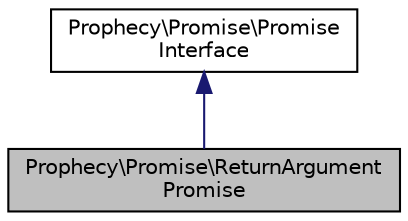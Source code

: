 digraph "Prophecy\Promise\ReturnArgumentPromise"
{
  edge [fontname="Helvetica",fontsize="10",labelfontname="Helvetica",labelfontsize="10"];
  node [fontname="Helvetica",fontsize="10",shape=record];
  Node2 [label="Prophecy\\Promise\\ReturnArgument\lPromise",height=0.2,width=0.4,color="black", fillcolor="grey75", style="filled", fontcolor="black"];
  Node3 -> Node2 [dir="back",color="midnightblue",fontsize="10",style="solid",fontname="Helvetica"];
  Node3 [label="Prophecy\\Promise\\Promise\lInterface",height=0.2,width=0.4,color="black", fillcolor="white", style="filled",URL="$interfaceProphecy_1_1Promise_1_1PromiseInterface.html"];
}
